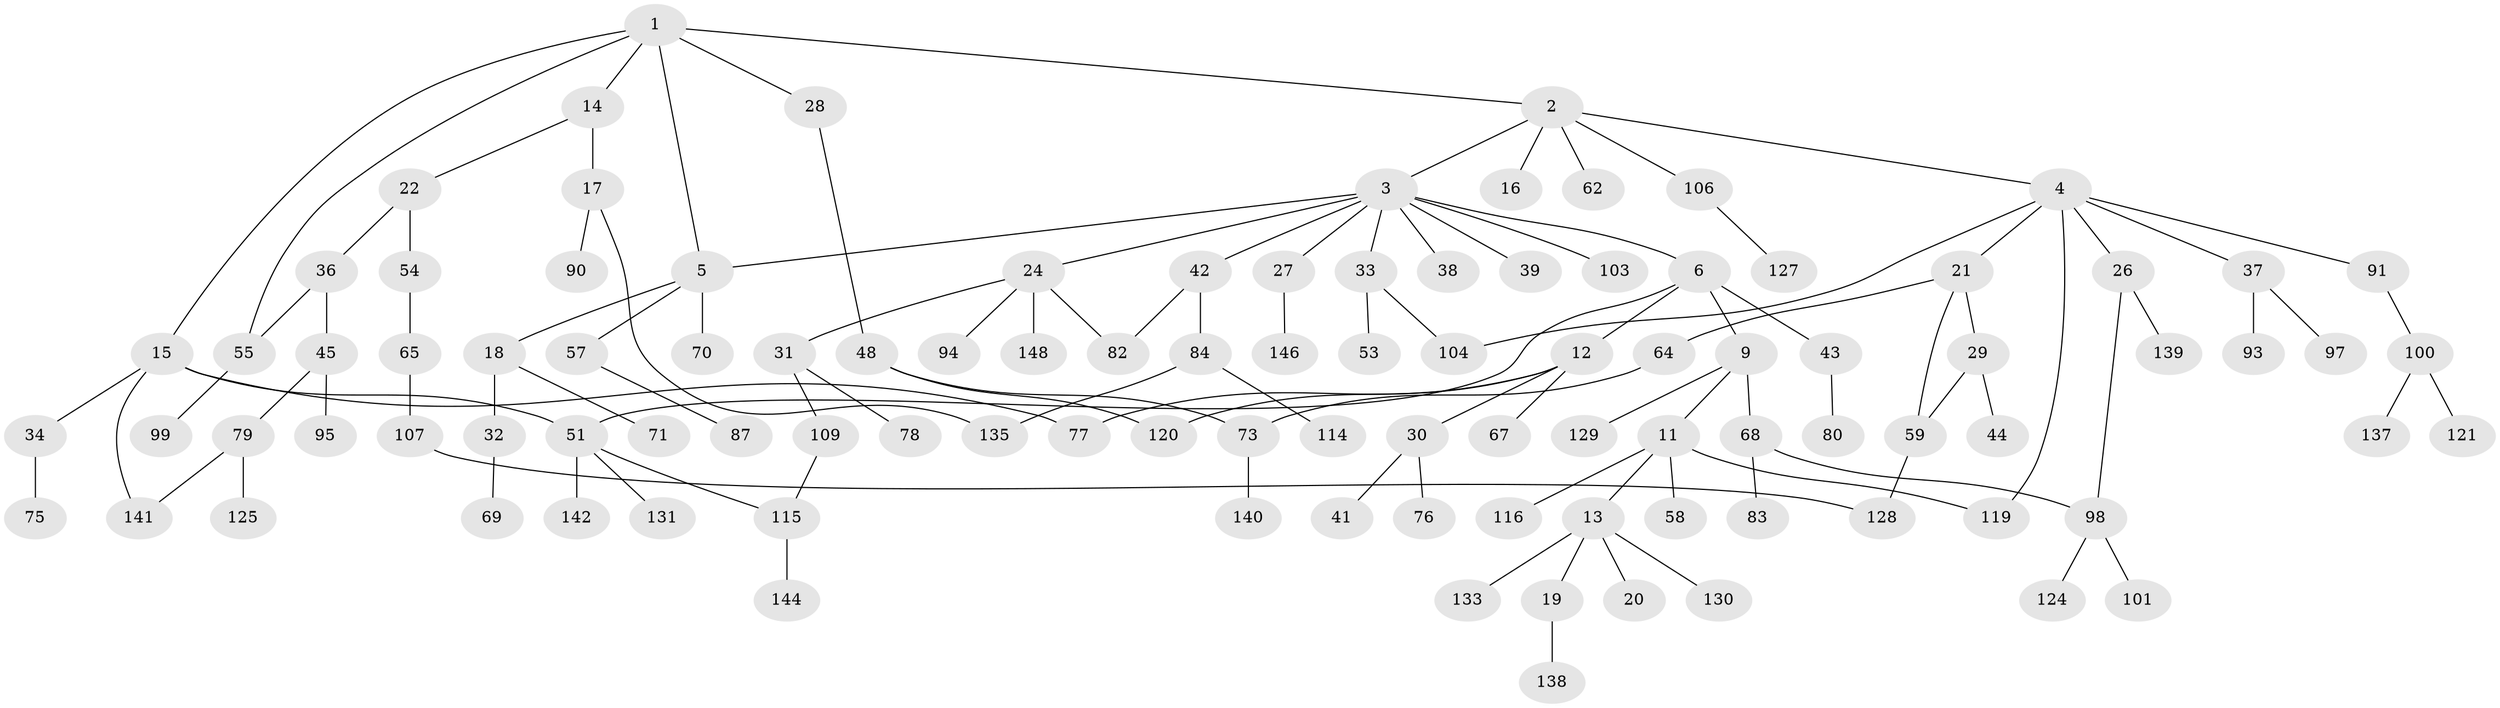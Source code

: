 // original degree distribution, {3: 0.18120805369127516, 6: 0.020134228187919462, 11: 0.006711409395973154, 4: 0.08053691275167785, 5: 0.040268456375838924, 2: 0.2684563758389262, 1: 0.40268456375838924}
// Generated by graph-tools (version 1.1) at 2025/41/03/06/25 10:41:30]
// undirected, 104 vertices, 118 edges
graph export_dot {
graph [start="1"]
  node [color=gray90,style=filled];
  1 [super="+10"];
  2 [super="+74"];
  3 [super="+136"];
  4 [super="+7"];
  5 [super="+8"];
  6;
  9 [super="+88"];
  11 [super="+89"];
  12 [super="+46"];
  13 [super="+92"];
  14 [super="+145"];
  15 [super="+60"];
  16 [super="+81"];
  17 [super="+35"];
  18 [super="+49"];
  19 [super="+25"];
  20;
  21 [super="+23"];
  22 [super="+149"];
  24 [super="+52"];
  26;
  27 [super="+61"];
  28;
  29 [super="+111"];
  30;
  31;
  32;
  33 [super="+40"];
  34 [super="+102"];
  36 [super="+47"];
  37 [super="+50"];
  38;
  39 [super="+56"];
  41 [super="+85"];
  42;
  43;
  44 [super="+63"];
  45 [super="+66"];
  48 [super="+72"];
  51 [super="+112"];
  53;
  54 [super="+117"];
  55 [super="+147"];
  57;
  58;
  59;
  62;
  64;
  65 [super="+96"];
  67 [super="+105"];
  68;
  69;
  70;
  71 [super="+122"];
  73 [super="+86"];
  75;
  76;
  77;
  78;
  79 [super="+108"];
  80 [super="+110"];
  82;
  83 [super="+134"];
  84;
  87 [super="+118"];
  90;
  91 [super="+126"];
  93;
  94;
  95;
  97;
  98 [super="+113"];
  99;
  100 [super="+123"];
  101;
  103;
  104;
  106;
  107 [super="+132"];
  109;
  114;
  115 [super="+143"];
  116;
  119;
  120;
  121;
  124;
  125;
  127;
  128;
  129;
  130;
  131;
  133;
  135;
  137;
  138;
  139;
  140;
  141;
  142;
  144;
  146;
  148;
  1 -- 2;
  1 -- 14;
  1 -- 5;
  1 -- 55;
  1 -- 28;
  1 -- 15;
  2 -- 3;
  2 -- 4;
  2 -- 16;
  2 -- 62;
  2 -- 106;
  3 -- 5;
  3 -- 6;
  3 -- 24;
  3 -- 27;
  3 -- 33;
  3 -- 38;
  3 -- 39;
  3 -- 42;
  3 -- 103;
  4 -- 21;
  4 -- 37;
  4 -- 104;
  4 -- 119;
  4 -- 26;
  4 -- 91;
  5 -- 18;
  5 -- 57;
  5 -- 70;
  6 -- 9;
  6 -- 12;
  6 -- 43;
  6 -- 51;
  9 -- 11 [weight=2];
  9 -- 68;
  9 -- 129;
  11 -- 13;
  11 -- 58;
  11 -- 116;
  11 -- 119;
  12 -- 30;
  12 -- 67;
  12 -- 120;
  12 -- 77;
  13 -- 19;
  13 -- 20;
  13 -- 130;
  13 -- 133;
  14 -- 17;
  14 -- 22;
  15 -- 34;
  15 -- 77;
  15 -- 51;
  15 -- 141;
  17 -- 90;
  17 -- 135;
  18 -- 32;
  18 -- 71;
  19 -- 138;
  21 -- 29;
  21 -- 59;
  21 -- 64;
  22 -- 36;
  22 -- 54;
  24 -- 31;
  24 -- 148;
  24 -- 82;
  24 -- 94;
  26 -- 139;
  26 -- 98;
  27 -- 146;
  28 -- 48;
  29 -- 44;
  29 -- 59;
  30 -- 41;
  30 -- 76;
  31 -- 78;
  31 -- 109;
  32 -- 69;
  33 -- 53;
  33 -- 104;
  34 -- 75;
  36 -- 45;
  36 -- 55;
  37 -- 97;
  37 -- 93;
  42 -- 84;
  42 -- 82;
  43 -- 80;
  45 -- 95;
  45 -- 79;
  48 -- 120;
  48 -- 73;
  51 -- 131;
  51 -- 115;
  51 -- 142;
  54 -- 65;
  55 -- 99;
  57 -- 87;
  59 -- 128;
  64 -- 73;
  65 -- 107;
  68 -- 83;
  68 -- 98;
  73 -- 140;
  79 -- 125;
  79 -- 141;
  84 -- 114;
  84 -- 135;
  91 -- 100;
  98 -- 101;
  98 -- 124;
  100 -- 121;
  100 -- 137;
  106 -- 127;
  107 -- 128;
  109 -- 115;
  115 -- 144;
}
